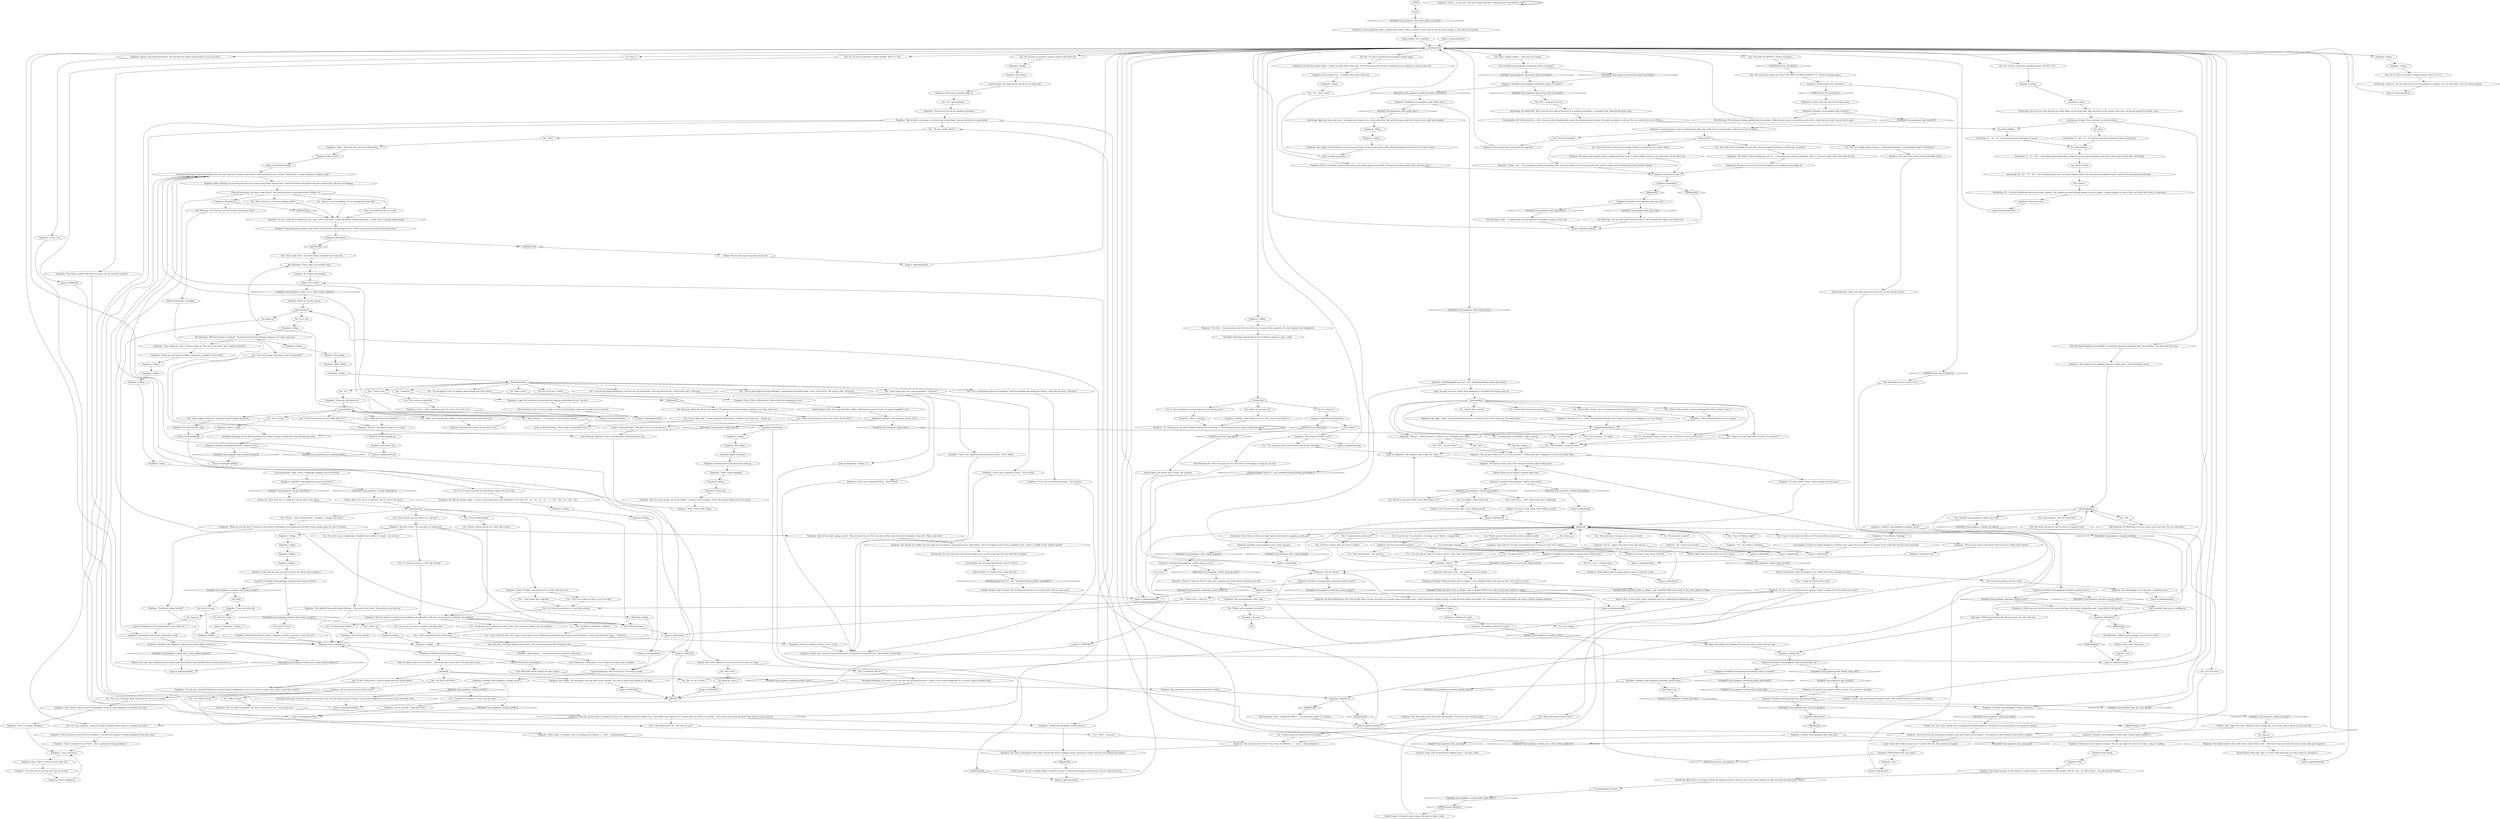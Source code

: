 # BOARDWALK / PAYPHONE
# Payphone, for calling folk. Call everyone.
# ==================================================
digraph G {
	  0 [label="START"];
	  1 [label="input"];
	  2 [label="You: \"Yes, it's me -- Pierre.\""];
	  3 [label="You: \"Yes, Pierre is dead.\""];
	  4 [label="Payphone: \"But who are you then? A salesman of some sort? Modern goods are rubbish. And I can't afford them anyhow. It's a shame what you did to our country...\" The woman moans and the phone lines howl in unison with her."];
	  5 [label="Payphone: Her voice is drowned in white noise. Sounds like waves washing a beach, growing in volume until the call suddenly disconnects."];
	  6 [label="Jump to: [phonemainhub]"];
	  7 [label="You: Keep dialling..."];
	  8 [label="Payphone: \"You shouldn't mess with people like this...\" His voice is very calm. \"You go have a nice day now.\""];
	  9 [label="You: \"Guillaume. Guillaume le Million.\""];
	  10 [label="Payphone: \"Harry, please...\" A sad voice answers, dressed in distortion."];
	  11 [label="Jump to: [phonemainhub]"];
	  12 [label="Kim Kitsuragi: \"You were making *prank calls*.\" Not a muscle moves in the lieutenant's face."];
	  13 [label="Payphone: \"My *debt?* I don't fucking owe you, it's...\" The young man realises something. \"Who is... ah never mind, I don't have time for this...\""];
	  14 [label="Inland Empire: Life is garbage."];
	  15 [label="You: \"Kim...\""];
	  16 [label="Empathy: He accepts your apology."];
	  17 [label="Empathy: The saddest sound in the world."];
	  18 [label="Payphone: Variable[\"coast.payphone_volition_red_stop\"]"];
	  19 [label="Variable[\"coast.payphone_volition_red_stop\"]", shape=diamond];
	  20 [label="!(Variable[\"coast.payphone_volition_red_stop\"])", shape=diamond];
	  21 [label="Payphone: Variable[\"coast.payphone_kim_said_stop\"]"];
	  22 [label="Variable[\"coast.payphone_kim_said_stop\"]", shape=diamond];
	  23 [label="!(Variable[\"coast.payphone_kim_said_stop\"])", shape=diamond];
	  24 [label="You: \"I'm not drunk.\""];
	  25 [label="You: \"I want to talk about me. Who am I? You sound like you know me.\""];
	  26 [label="Volition: Right now. I'm gonna give you *one* chance."];
	  27 [label="Payphone: Variable[\"TASK.ask_about_ruby_in_village\"]  and  Variable[\"TASK.locate_ruby_on_the_coast_done\"] == false"];
	  28 [label="Variable[\"TASK.ask_about_ruby_in_village\"]  and  Variable[\"TASK.locate_ruby_on_the_coast_done\"] == false", shape=diamond];
	  29 [label="!(Variable[\"TASK.ask_about_ruby_in_village\"]  and  Variable[\"TASK.locate_ruby_on_the_coast_done\"] == false)", shape=diamond];
	  30 [label="Payphone: Variable[\"coast.payphone_kim_one_time_grump\"]"];
	  31 [label="Variable[\"coast.payphone_kim_one_time_grump\"]", shape=diamond];
	  32 [label="!(Variable[\"coast.payphone_kim_one_time_grump\"])", shape=diamond];
	  33 [label="Perception (Hearing): In the distorted distance you hear someone turning next to her. Bedsprings rattle."];
	  34 [label="Payphone: \"So nice of you to find the time to call me! It gets so lonely. Even the animals have died.\""];
	  35 [label="Payphone: \"He's my sister's grandson. He used to visit me as a lad... Fine young man...\""];
	  36 [label="Payphone: \"This is because we are bred to be leaders. I can hear the common or mixed background from your voice.\""];
	  37 [label="Payphone: \"You're either a salesman or a statistician of some kind. I am not interested in cooperating.\""];
	  38 [label="Authority: Again? Seriously?"];
	  39 [label="You: \"I don't know why I said that.\""];
	  40 [label="Payphone: \"What are you, like five?\" A woman's voice shouts something in the background and when Girard speaks again his voice is hushed..."];
	  41 [label="You: Finish it."];
	  42 [label="Volition: Now walk away. Forget about this. Walk away and do police work. *BURY* this in yourself and move on."];
	  43 [label="Payphone: IsKimHere()"];
	  44 [label="IsKimHere()", shape=diamond];
	  45 [label="!(IsKimHere())", shape=diamond];
	  46 [label="Authority: Before it's too late, please."];
	  47 [label="Payphone: Variable[\"coast.payphone_white_failed_once\"]"];
	  48 [label="Variable[\"coast.payphone_white_failed_once\"]", shape=diamond];
	  49 [label="!(Variable[\"coast.payphone_white_failed_once\"])", shape=diamond];
	  50 [label="Jump to: [phonemainhub]"];
	  51 [label="Interfacing: What were you trying to achieve by closing your eyes? Did you want your muscle memory to take over and call somewhere? Where?"];
	  52 [label="Half Light: Pitiful and terrifying. You feel your pulse rise with each ring..."];
	  53 [label="Payphone: Calling..."];
	  54 [label="Interfacing: You dialled 001. This is not the area code of Revachol. It is another destination -- on another isola. Some far-off nation state."];
	  55 [label="Pain Threshold: Fuck it, it doesn't hurt."];
	  56 [label="Payphone: IsKimHere()"];
	  57 [label="IsKimHere()", shape=diamond];
	  58 [label="!(IsKimHere())", shape=diamond];
	  59 [label="Payphone: A metal payphone under a yellow plastic dome. There's a bitter, caustic taste on the tip of your tongue as you look at the handset."];
	  60 [label="Jump to: [THEEND]"];
	  61 [label="Drama: What *you* are is a *surprise*, get his wife on the phone..."];
	  62 [label="Payphone: \"Writing. I hate writing so much... But I have to get back to it.\""];
	  63 [label="Payphone: \"Is that you?\""];
	  64 [label="Payphone: \"Yes, I'm in Mirova. Sleeping.\""];
	  65 [label="You: \"My heart hurts. I'm gonna have a heart attack.\""];
	  66 [label="Jump to: [secondcallhub]"];
	  67 [label="You: Pick up the handset."];
	  68 [label="Payphone: You hear the tone -- the machine is operable."];
	  69 [label="Payphone: Calling..."];
	  70 [label="Payphone: \"You ruined it and you sold it to foreigners. You don't own anything if everything is for sale.\""];
	  71 [label="Payphone: Variable[\"coast.payphone_punchtwo_painth_resist\"]"];
	  72 [label="Variable[\"coast.payphone_punchtwo_painth_resist\"]", shape=diamond];
	  73 [label="!(Variable[\"coast.payphone_punchtwo_painth_resist\"])", shape=diamond];
	  74 [label="You: \"Get away from her, I'm a cop!\""];
	  75 [label="Payphone: You can't make out a single word, just vague voices. One more, a child, has joined. Something breaks -- or falls over? Footsteps approaching!"];
	  76 [label="Kim Kitsuragi: \"What the hell are you doing?\" The lieutenant has been keeping a distance, but steps closer now."];
	  77 [label="You: \"You seem to be in some sort of trouble. Maybe I can help you, I'm a police officer.\""];
	  78 [label="somesmallhub"];
	  79 [label="Pain Threshold: You just do. And you know it is going to hurt."];
	  80 [label="Horrific Necktie: Yeah, *bratan*. We've had all the fun there was to have here. And it wasn't much."];
	  81 [label="Payphone: It didn't give you *any* fun for that money."];
	  82 [label="Volition: You can't. Some strange force is keeping the headset glued to your hand, your ear listening to the ring in the speaker..."];
	  83 [label="Payphone: \"You're not an amnesiac, Harry... You're drunk.\""];
	  84 [label="You: \"I'm not drunk -- I'm *high*.\""];
	  85 [label="Payphone: \"I don't understand what you're saying.\""];
	  86 [label="Encyclopedia: Twenty-two million people live in Mirova, the capital city of Graad. It is the capital of the world after Revachol was destroyed."];
	  87 [label="Payphone: End of tone. Someone picks up."];
	  88 [label="You: Put 10 cents in and dial a random number: 005-24-03-155."];
	  89 [label="You: \"You're naked, aren't you?\" (Beat the handset against the phone.)"];
	  90 [label="Payphone: \"Wh-who is this?\" The man does not understand."];
	  91 [label="Payphone: More shouting. You're pretty sure you hear a man saying *fuck* several times. Then the crackle in the phone line gets violently loud, like the surf breaking."];
	  92 [label="You: Keep dialling..."];
	  93 [label="Jump to: [phonemainhub]"];
	  94 [label="Jump to: [Kim Kitsuragi: \"\"Big deal?!\" Not a muscle moves in...\"]"];
	  95 [label="Jump to: [afinalehub]"];
	  96 [label="Jump to: [afinalehub]"];
	  97 [label="You: (Hang up.)"];
	  98 [label="Payphone: She does not answer anymore."];
	  99 [label="You: \"It gets lonely even when you're with people.\""];
	  100 [label="Payphone: You dial the number again -- as you've done many times. You remember it well now: 001 -- 41 -- 44 -- 47 -- 11 -- 17 -- 361 -- 451 -- 67 -- 451 -- 451."];
	  101 [label="Payphone: \"Are you sure you're Pierre? Your voice, it's different... I... there... chrysanthemum...\""];
	  102 [label="Jump to: [theimportanthub]"];
	  103 [label="You: Hang up. [Leave.]"];
	  104 [label="Empathy: It looks like she does not want to pick it up, Harry. Stop scaring her."];
	  105 [label="You: \"I am the last faithful kingsman. I will free the city of Revachol. I will turn back the sea. I will reverse time.\" (Proceed.)"];
	  106 [label="Payphone: In the middle of it -- a familiar ring. Small. Distorted."];
	  107 [label="Payphone: And calling -- for two minutes now. You're out of luck. No one's home there either. But the payphone still has your ten cents in there..."];
	  108 [label="Payphone: You pick up the handset. There's a tone -- the machine is operable."];
	  109 [label="Payphone: Then the ocean breaks. Out of the depths, a woman's voice emerges. Small. The dearest thing you've ever heard."];
	  110 [label="Jump to: [THEEND]"];
	  111 [label="You: \"I'm not drunk or high, I'm just... hurt... why does it hurt to talk to you?\""];
	  112 [label="Jump to: [phonemainhub]"];
	  113 [label="simpleholdupspaghetti"];
	  114 [label="Payphone: Static sings inside the phone glued to your ear. Ancient, sticky..."];
	  115 [label="Payphone: She does not answer. All you hear is hiss."];
	  116 [label="Inland Empire: Dora. The name feels like a *gift*. A gift that was meant for you -- to make it possible to live."];
	  117 [label="Payphone: Variable[\"coast.payphone_perc_someone_there\"]"];
	  118 [label="Variable[\"coast.payphone_perc_someone_there\"]", shape=diamond];
	  119 [label="!(Variable[\"coast.payphone_perc_someone_there\"])", shape=diamond];
	  120 [label="You: \"No, I'm a police officer.\""];
	  121 [label="You: \"Good bye.\""];
	  122 [label="Jump to: [Payphone: \"The headset lands in the cradle wit...\"]"];
	  123 [label="You: Just let it ring."];
	  124 [label="Payphone: Calling..."];
	  125 [label="Kim Kitsuragi: \"You're right, you shouldn't have.\""];
	  126 [label="You: \"We could all be a bit kinder to each other, don't you think? Consider your debt paid, my friend.\""];
	  127 [label="Payphone: The phone gets hanged up fast as lightning, all you hear is a little shuffle of nylon as the hand moves on the other end."];
	  128 [label="Endurance: The handset starts slipping from your sweaty palm... your breathing is heavy."];
	  129 [label="Payphone: Variable[\"coast.payphone_endurance_passive_heart\"]"];
	  130 [label="Variable[\"coast.payphone_endurance_passive_heart\"]", shape=diamond];
	  131 [label="!(Variable[\"coast.payphone_endurance_passive_heart\"])", shape=diamond];
	  132 [label="You: Stop!"];
	  133 [label="Jump to: [THEEND]"];
	  134 [label="You: \"You want my MONEY?!\" (Punch the phone.)"];
	  135 [label="Kim Kitsuragi: The lieutenant is too far away to hear your yelp. The sea wind blows..."];
	  136 [label="Untitled hub"];
	  137 [label="You: Let it call more."];
	  138 [label="Payphone: Variable[\"coast.payphone_inland_dora\"]"];
	  139 [label="Variable[\"coast.payphone_inland_dora\"]", shape=diamond];
	  140 [label="!(Variable[\"coast.payphone_inland_dora\"])", shape=diamond];
	  141 [label="You: \"Okay I'm drunk, what does it matter? I'm still *me*!\""];
	  142 [label="Volition: You need to stop, Harry. You'll die."];
	  143 [label="You: \"I'm gonna solve it.\""];
	  144 [label="Jump to: [phonemainhub]"];
	  145 [label="Payphone: \"You're not a revolutionary, Harry... You're drunk.\""];
	  146 [label="Payphone: \"What a pity... I'm afraid I won't be coming to the funeral. I.... there... chrysanthemum...\""];
	  147 [label="You: \"A creature is a creature. I wish I was the wind.\""];
	  148 [label="You: \"Your voice makes me want to turn into dust.\""];
	  149 [label="You: \"I am an ultra-high-net-worth individual. I understand how reality works. I have *seen* into it. My mind is clear.\" (Proceed.)"];
	  150 [label="Payphone: Calling..."];
	  151 [label="Payphone: The headset lands in the cradle with a clank."];
	  152 [label="You: Hang up."];
	  153 [label="You: \"Who is this?\""];
	  154 [label="Payphone: Calling..."];
	  155 [label="Payphone: \"You're not a kingsman, Harry... You're drunk.\""];
	  156 [label="Payphone: \"You're not ominous, Harry... You're drunk.\""];
	  157 [label="Interfacing: 41 -- 44 -- 47 -- the rotary dial feels cold from the sea air."];
	  158 [label="You: Long windows... how do I know that?"];
	  159 [label="Payphone: Variable[\"coast.payphone_kim_said_stop\"]"];
	  160 [label="Variable[\"coast.payphone_kim_said_stop\"]", shape=diamond];
	  161 [label="!(Variable[\"coast.payphone_kim_said_stop\"])", shape=diamond];
	  162 [label="Inland Empire: Who cares. Run. Go. Don't think about this. Do police work, it's all there is."];
	  163 [label="Kim Kitsuragi: \"Khm...\" A single *khm* lets you know the lieutenant is ready to move now."];
	  164 [label="Payphone: IsKimHere()"];
	  165 [label="IsKimHere()", shape=diamond];
	  166 [label="!(IsKimHere())", shape=diamond];
	  167 [label="Payphone: Variable[\"coast.payphone_concept_electricity\"]"];
	  168 [label="Variable[\"coast.payphone_concept_electricity\"]", shape=diamond];
	  169 [label="!(Variable[\"coast.payphone_concept_electricity\"])", shape=diamond];
	  170 [label="Payphone: \"I'm tired...\" A man answers, fast this time. His voice is hoarse from cigarettes. You hear typing in the background."];
	  171 [label="You: \"I'm tired too.\""];
	  172 [label="callingcallinghub"];
	  173 [label="Inland Empire: He doesn't have a home. His home is under a boat."];
	  174 [label="Payphone: \"The Academy. Where I work.\""];
	  175 [label="You: I'm making a funny prank call."];
	  176 [label="Physical Instrument: Push the headset in the cradle with all the strength you have!"];
	  177 [label="You: \"None of it matters -- not anymore.\""];
	  178 [label="Payphone: Variable[\"coast.payphone_volition_put_it_down_before_badness\"]"];
	  179 [label="Variable[\"coast.payphone_volition_put_it_down_before_badness\"]", shape=diamond];
	  180 [label="!(Variable[\"coast.payphone_volition_put_it_down_before_badness\"])", shape=diamond];
	  181 [label="Jump to: [phonemainhub]"];
	  182 [label="Payphone: The cord dangles in the wind like a sickening worm."];
	  183 [label="You: \"I'm not a salesman, I was just calling a random number and you somehow ran with it.\""];
	  184 [label="Payphone: Calling..."];
	  185 [label="Volition: Don't react. Whatever you do, don't react to that last thing."];
	  186 [label="Inland Empire: You get a sinking feeling. It makes you look if Lieutenant Kitsuragi overheard you. To your relief, he did not."];
	  187 [label="You: \"You're warm.\""];
	  188 [label="Payphone: \"Hello, Girard speaking!\""];
	  189 [label="Payphone: \"Thanks for calling, asshole!\""];
	  190 [label="Payphone: \"Mhm,\" she hums, her voice warm from sleep."];
	  191 [label="You: \"You're right, Kim -- it went wrong. Horribly wrong. I shouldn't have done this...\" (Hang up.)"];
	  192 [label="Interfacing: Strange. This is not how you started before."];
	  193 [label="Jump to: [Payphone: \"Calling...\"]"];
	  194 [label="Volition: What in the name of god did you just do?"];
	  195 [label="Interfacing: 451 -- you have dialled god knows how many numbers. The headset has been waiting silently to relay a signal -- surely nothing can come of this, you think. But it does. A connection."];
	  196 [label="Jump to: [theimportanthub]"];
	  197 [label="Payphone: Calling..."];
	  198 [label="Payphone: There's a moment of silence before the voice speaks again, more calmly: \"You got the wrong number, don't call here again.\""];
	  199 [label="Payphone: Time keeps passing. In the distance, seagulls squawk -- no one is home at this number. But the coin... it's still in there... you find yourself thinking:"];
	  200 [label="Interfacing: Again you close your eyes -- and again your fingers move on the rotary dial. Ten metallic rings as the dial returns to zero after each number."];
	  201 [label="THEEND"];
	  202 [label="Drama: No, what *you* are is a *surprise*, get his wife on the phone..."];
	  203 [label="You: \"I don't know who I am. I am an amnesiac.\" (Proceed.)"];
	  204 [label="Payphone: Still..."];
	  205 [label="pierrehub"];
	  206 [label="You: \"Harry? How do you know my name?\""];
	  207 [label="Payphone: Variable[\"coast.payphone_volition_stop_doing\"]"];
	  208 [label="Variable[\"coast.payphone_volition_stop_doing\"]", shape=diamond];
	  209 [label="!(Variable[\"coast.payphone_volition_stop_doing\"])", shape=diamond];
	  210 [label="Payphone: \"Oh no... please stop. Please let's just hang up...\""];
	  211 [label="Jump to: [afinalehub]"];
	  212 [label="Payphone: She sighs. \"Look, I don't understand what you're saying, or why you're calling me. You seem drunk.\""];
	  213 [label="You: [Leave.]"];
	  214 [label="Payphone: \"Do you have any news about Pierre?\""];
	  215 [label="Payphone: You can't hear her reply."];
	  216 [label="Interfacing: Yes. 451 -- 67 -- 451 -- you are going deeper now, into some unknown place. Far away from this island of matter and its telecommunication networks...."];
	  217 [label="Perception (Hearing): No answer. You're not sure but you think you hear a *man's* voice in the background. It's covered in pain and white noise..."];
	  218 [label="Payphone: Phone hanging up."];
	  219 [label="You: Put 10 cents in and dial a random number: 005-99-77-313."];
	  220 [label="You: \"Hey, Girard, get your wife for me, will you?\""];
	  221 [label="You: \"Girard... what a douche name... Change it -- change your name!\""];
	  222 [label="Payphone: Calling..."];
	  223 [label="Jump to: [theimportanthub]"];
	  224 [label="Payphone: The sounds are muffled. You can make out two people: a man and a woman called *Bian*. They are talking to each other in agitated voices. There's a shuffle of feet, children maybe?"];
	  225 [label="Payphone: Something hits the phone with a loud crack of plastic and microphone hiss -- after that you are left with the disconnect tone."];
	  226 [label="Payphone: Calling..."];
	  227 [label="Conceptualization: Home?"];
	  228 [label="Jump to: [phonemainhub]"];
	  229 [label="You: Put 10 cents in and dial the long phone number again."];
	  230 [label="Volition: That's right. You *can*. Whatever you're doing here, you can just stop it and go on with your life."];
	  231 [label="Jump to: [Payphone: \"No response, only a sigh. The conne...\"]"];
	  232 [label="Payphone: \"To work.\""];
	  233 [label="You: \"I am the law. I'm a detective. I'm doing a case. There's a hanged man.\""];
	  234 [label="Payphone: Calling..."];
	  235 [label="Payphone: \"Give it a thought. Goodbye.\""];
	  236 [label="Jump to: [theimportanthub]"];
	  237 [label="You: \"I need answers to my *mystery*.\""];
	  238 [label="Jump to: [Payphone: \"Calling...\"]"];
	  239 [label="2nd prank hub"];
	  240 [label="You: \"I'm sorry it was a stupid joke, I shouldn't have called, it's stupid -- I'm so sorry.\""];
	  241 [label="You: \"Pick it up!\""];
	  242 [label="Empathy: C'mon, you know why."];
	  243 [label="You: \"I'm the guy who's fucking your wife, Girard. Now put her on before I lose my patience.\""];
	  244 [label="You: \"I'm Mazov. Kraz Mazov.\""];
	  245 [label="Payphone: Calling..."];
	  246 [label="Payphone: \"Who is this?\""];
	  247 [label="You: Let it call!"];
	  248 [label="Payphone: *Still* calling..."];
	  249 [label="Payphone: \"Hello.\" She sounds sleepy."];
	  250 [label="Payphone: Calling..."];
	  251 [label="Payphone: There's still some unused change in there -- the machine waits for a number to be dialled."];
	  252 [label="Jump to: [phonemainhub]"];
	  253 [label="Pain Threshold: Punch it again, the pain is good."];
	  254 [label="Payphone: Calling in the night...."];
	  255 [label="Payphone: \"I'll get you your money, alright? I just need 'til tonight. Let me work.\""];
	  256 [label="Payphone: Disconnect tone."];
	  257 [label="You: \"Harry? Who's Harry -- are you sleeping with him? I'm also Harry!\""];
	  258 [label="Payphone: \"Do you know what time it is? It's so late here...\" Sounds like she's looking for a clock on the night stand."];
	  259 [label="You: \"Ooo... are you there?\""];
	  260 [label="afinalehub"];
	  261 [label="You: \"Where are you? You sound like you're in another world.\""];
	  262 [label="Volition: You need to stop. Harry. You're killing yourself."];
	  263 [label="Payphone: Variable[\"coast.payphone_endu_cramp_damage\"]"];
	  264 [label="Variable[\"coast.payphone_endu_cramp_damage\"]", shape=diamond];
	  265 [label="!(Variable[\"coast.payphone_endu_cramp_damage\"])", shape=diamond];
	  266 [label="Jump to: [afinalehub]"];
	  267 [label="You: \"Is someone there with you?\""];
	  268 [label="Logic: It's over."];
	  269 [label="Payphone: It didn't give you *any* fun for that money. Nothing. Your hand is turning blue now... blood drips to the ground."];
	  270 [label="Electrochemistry: Underneath it she is naked and warm under a blanket."];
	  271 [label="You: \"I'm no one, I'm sorry, I shouldn't have done this...\""];
	  272 [label="Pain Threshold: That's it. You're caught in a trap. It'll take quite a while for the shit-circus to end now."];
	  273 [label="You: \"I was just having a bit of fun, what's the big deal?\""];
	  274 [label="Payphone: \"You're not a high-net-worth individual, Harry... You're drunk.\""];
	  275 [label="Kim Kitsuragi: \"Are we about *done* with this now?\" The lieutenant has taken a few steps back."];
	  276 [label="Jump to: [theimportanthub]"];
	  277 [label="Payphone: Calling still..."];
	  278 [label="Payphone: \"There is nothing.\""];
	  279 [label="You: \"The Academy? That sounds better than my job. I'm happy.\""];
	  280 [label="You: I don't know... I don't understand what's happening."];
	  281 [label="Payphone: No response, only a sigh. The connection crackles, like burning paper."];
	  282 [label="Jump to: [afinalehub]"];
	  283 [label="Payphone: \"I just so wanted it to be Pierre... Have a pleasant evening, prankster.\""];
	  284 [label="Payphone: Pause. There is silence on the other end."];
	  285 [label="Payphone: \"You won't get me and you won't get my money!\""];
	  286 [label="Payphone: There's a sigh."];
	  287 [label="Jump to: [phonemainhub]"];
	  288 [label="phonemainhub"];
	  289 [label="You: Still, let it ring."];
	  290 [label="Payphone: \"No, but I got a feeling Al Kickurass is gonna make an appearance if you ever call this number again. Have a good one, asshole!\""];
	  291 [label="Kim Kitsuragi: \"Big deal?!\" Not a muscle moves in the lieutenant's face."];
	  292 [label="Payphone: IsKimHere()"];
	  293 [label="IsKimHere()", shape=diamond];
	  294 [label="!(IsKimHere())", shape=diamond];
	  295 [label="Payphone: The headset lands in the cradle with a clank. There it sits -- still warm from your hand. You have no idea what just happened."];
	  296 [label="Payphone: Phone hanging up."];
	  297 [label="You: \"Is there anything I can do to help you? I'm with the police.\""];
	  298 [label="Jump to: [phonemainhub]"];
	  299 [label="You: \"You're in Mirova, right?\""];
	  300 [label="You: Say nothing."];
	  301 [label="Shivers: Run. To the church. Home. Anywhere but here. Anything but calling her again."];
	  302 [label="You: There's more?"];
	  303 [label="Payphone: \"Sure you do. No one has anything nowadays.\""];
	  304 [label="You: Dial a random number -- with your eyes closed."];
	  305 [label="You: Variable[\"coast.payphone_interfacing_white_succeeded\"]"];
	  306 [label="Variable[\"coast.payphone_interfacing_white_succeeded\"]", shape=diamond];
	  307 [label="!(Variable[\"coast.payphone_interfacing_white_succeeded\"])", shape=diamond];
	  308 [label="Payphone: Variable[\"coast.payphone_concept_recede\"]"];
	  309 [label="Variable[\"coast.payphone_concept_recede\"]", shape=diamond];
	  310 [label="!(Variable[\"coast.payphone_concept_recede\"])", shape=diamond];
	  311 [label="Payphone: A metal payphone under a yellow plastic dome. You could use it to call someone, unless you're out of change..."];
	  312 [label="Payphone: Phone hanging up."];
	  313 [label="You: \"'Harry please?!' -- I am going to *end* this call, dammit.\""];
	  314 [label="You: Put 10 cents in and dial a random number: 005-51-17-912."];
	  315 [label="Payphone: Someone with a masculine voice picks up:"];
	  316 [label="Payphone: Still calling..."];
	  317 [label="You: \"Sorry, wrong number.\""];
	  318 [label="Payphone: \"Oh no, not this... what time is it?\""];
	  319 [label="Payphone: Calling..."];
	  320 [label="Payphone: Calling..."];
	  321 [label="You: \"Wait Girard! Let's just keep talking, buddy!\""];
	  322 [label="optionsarehere"];
	  323 [label="Jump to: [Kim Kitsuragi: \"\"You're right, you shouldn't have.\"\"]"];
	  324 [label="Payphone: Still calling..."];
	  325 [label="Jump to: [phonemainhub]"];
	  326 [label="Jump to: [phonemainhub]"];
	  327 [label="Encyclopedia: The area code for Revachol Zone of Control."];
	  328 [label="Perception (Hearing): Sounds like he hasn't talked to anyone in quite a while."];
	  329 [label="You: \"What are you tired of?\""];
	  330 [label="Payphone: IsKimHere()"];
	  331 [label="IsKimHere()", shape=diamond];
	  332 [label="!(IsKimHere())", shape=diamond];
	  333 [label="Half Light: Both pitiful and terrifying. You feel your pulse rising with each ring..."];
	  334 [label="You: \"Harry? Who's Harry?\""];
	  335 [label="Payphone: \"It's four o'clock, Harry! I need to wake up in two hours.\""];
	  336 [label="Payphone: \"No, I want to go to sleep...\""];
	  337 [label="Jump to: [afinalehub]"];
	  338 [label="Volition: What are you doing to yourself right now?"];
	  339 [label="Volition: Fun? You need to stop. Harry. You're killing yourself."];
	  340 [label="Payphone: \"Harry...\""];
	  341 [label="You: \"Who is Pierre?\""];
	  342 [label="You: \"I don't know who I am... But who are you?\""];
	  343 [label="You: \"What kind of pets did you have?\""];
	  344 [label="Inland Empire: This feels wrong. Should you be doing this?"];
	  345 [label="Interfacing: 11 -- 17 -- 361 -- your fingers keep moving like a spider, every time the ring rotates back with a little ring of metal, like a bell tolling."];
	  346 [label="Payphone: Calling..."];
	  347 [label="You: \"It's Harry, put her on, I don't like waiting.\""];
	  348 [label="You: Why?"];
	  349 [label="Payphone: \"Very funny, asshole.\""];
	  350 [label="Physical Instrument: You hear a faint *thuck*. You could swear you're hearing furniture falling over."];
	  351 [label="You: \"What? I'm just having a bit of fun, what's the big deal?\""];
	  352 [label="Payphone: Variable[\"coast.payphone_interfacing_white_succeeded\"]"];
	  353 [label="Variable[\"coast.payphone_interfacing_white_succeeded\"]", shape=diamond];
	  354 [label="!(Variable[\"coast.payphone_interfacing_white_succeeded\"])", shape=diamond];
	  355 [label="Payphone: Still calling..."];
	  356 [label="Encyclopedia: 005 is Revachol ZoC -- 001 is Graad, on the Graadian isola, where the telephone was invented. The next two digits you dial are the area code for the city of Mirova..."];
	  357 [label="Kim Kitsuragi: \"Officer -- that's enough. Let's return to work...\""];
	  358 [label="Payphone: The cold metal is hard and hurts your knuckles. You look at them turning purple."];
	  359 [label="Suggestion: He does not seem to be overly thankful of your kindness as he hangs up."];
	  360 [label="Payphone: \"Because it's me... Look, I don't understand what you're saying or why you're calling me. You seem drunk.\""];
	  361 [label="You: \"Hey.\""];
	  362 [label="You: Say nothing."];
	  363 [label="Payphone: \"What do you want to talk about? That we haven't talked about already...\""];
	  364 [label="Jump to: [afinalehub]"];
	  365 [label="Payphone: Disconnect tone -- the machine ran out of money."];
	  366 [label="You: \"Can you help me solve it? I need to solve it. They won't take me back if I don't.\""];
	  367 [label="You: \"No, this is not Pierre.\""];
	  368 [label="You: \"Is someone *there*?\""];
	  369 [label="Payphone: Calling..."];
	  370 [label="Jump to: [theimportanthub]"];
	  371 [label="You: \"Stop it! I was just kidding, I'm not sleeping with your wife!\""];
	  372 [label="Payphone: A sigh. She heard you, but she does not hang up. And neither do you. You can't."];
	  373 [label="Jump to: [phonemainhub]"];
	  374 [label="Interfacing: 41 -- 44 -- 47 --  it's too late now, the movement is almost mechanical."];
	  375 [label="Endurance: His own *heart*."];
	  376 [label="Payphone: IsTHCPresent(\"the_destroyer\")"];
	  377 [label="IsTHCPresent(\"the_destroyer\")", shape=diamond];
	  378 [label="!(IsTHCPresent(\"the_destroyer\"))", shape=diamond];
	  379 [label="You: Hang up."];
	  380 [label="Jump to: [phonemainhub]"];
	  381 [label="Electrochemistry: Takes your mind away from that voice, for one second at least..."];
	  382 [label="Jump to: [phonemainhub]"];
	  383 [label="Payphone: Calling still..."];
	  384 [label="Logic: Seems like it did not have time to swallow the coin. This sometimes happens."];
	  385 [label="Inland Empire: He doesn't have a home. Not anymore."];
	  386 [label="You: \"Harry? Who's Harry -- are you sleeping with him? Is *Harry* there?!\""];
	  387 [label="You: \"Do you want to party?\""];
	  388 [label="Payphone: Your hand isn't moving. The headset hisses in your ear with *evil* sadness."];
	  389 [label="Volition: That's right. Walk away."];
	  390 [label="You: Smash the headset into the cradle."];
	  391 [label="Jump to: [afinalehub]"];
	  392 [label="You: \"There was someone there before. I heard someone. Who's there with you?\""];
	  393 [label="Payphone: \"Dora.\" She's still confused. \"Who is this? The connection is bad...\""];
	  394 [label="You: Don't react."];
	  395 [label="Payphone: Still calling..."];
	  396 [label="Payphone: Disconnect tone."];
	  397 [label="You: \"I need to know who you are. WHO ARE YOU?!\""];
	  398 [label="Payphone: \"Please. I am going to hang up now, okay?\""];
	  399 [label="You: Hang up."];
	  400 [label="Payphone: \"Who the fuck do you think you are talking to me like that?\" The voice on the phone is suddenly very agitated."];
	  401 [label="You: Just let it ring."];
	  402 [label="Payphone: Variable[\"coast.payphone_empathy_stop_being_an_idiot\"]"];
	  403 [label="Variable[\"coast.payphone_empathy_stop_being_an_idiot\"]", shape=diamond];
	  404 [label="!(Variable[\"coast.payphone_empathy_stop_being_an_idiot\"])", shape=diamond];
	  405 [label="You: \"I'm a revolutionary servant of humanity. I will free mankind and abolish the classes. I will raise the dead.\" (Proceed.)"];
	  406 [label="Payphone: Calling..."];
	  407 [label="You: \"I want to die.\""];
	  408 [label="Payphone: You dial the number again -- twenty six pulls of the rotary dial. The machine eats the coin and a terrifying ocean of distance rustles in your ear..."];
	  409 [label="You: \"Yes, but a slight change of plans -- I want this delivered to the Whirling-in-Rags in Martinaise.\""];
	  410 [label="Kim Kitsuragi: \"That's enough now, officer...\" The lieutenant stands at a distance."];
	  411 [label="Payphone: \"No-no...\" She's waking up now. \"It's *you*, isn't it? It's you...\""];
	  412 [label="Payphone: The cold metal is hard and your knuckles bleed a little..."];
	  413 [label="Conceptualization: Hello, Girard. Technically speaking, you're electricity."];
	  414 [label="Payphone: Calling..."];
	  415 [label="Payphone: Calling..."];
	  416 [label="Payphone: You do not hear the customary disconnect tone, just silence in the handset -- the machine is still waiting for you to dial a number."];
	  417 [label="You: \"Where are you going in two hours?\""];
	  418 [label="Endurance: This is bad, you feel your right hand on the handset cramping up with pain..."];
	  419 [label="Payphone: Disconnect tone."];
	  420 [label="Payphone: \"I was a baroness.\""];
	  421 [label="You: \"That's... not good.\""];
	  422 [label="You: \"I want to live -- with you...\""];
	  423 [label="Payphone: Calling..."];
	  424 [label="Payphone: \"Don't worry about it, buddy -- happens to all of us. You have a nice day now!\""];
	  425 [label="You: \"Doesn't matter, put her on, I don't like waiting.\""];
	  426 [label="Payphone: Calling..."];
	  427 [label="Kim Kitsuragi: \"What the hell are you doing?\" The lieutenant has been keeping a distance, but steps closer now."];
	  428 [label="You: \"You're right, Kim -- this went wrong, I shouldn't have done this...\""];
	  429 [label="Payphone: Calling..."];
	  430 [label="Interfacing: You close your eyes and put your index finger on the rotary dial, then pull down on the number, then move one up and repeat the motion, twice..."];
	  431 [label="You: Wait -- what did I just do?"];
	  432 [label="Pain Threshold: Ringing by the bedside of a dark but capacious apartment with long windows... you know this to be true."];
	  433 [label="Payphone: Variable[\"coast.payphone_made_fourth_prank_call\"]"];
	  434 [label="Variable[\"coast.payphone_made_fourth_prank_call\"]", shape=diamond];
	  435 [label="!(Variable[\"coast.payphone_made_fourth_prank_call\"])", shape=diamond];
	  436 [label="Payphone: Variable[\"coast.payphone_interfacing_white_succeeded\"]"];
	  437 [label="Variable[\"coast.payphone_interfacing_white_succeeded\"]", shape=diamond];
	  438 [label="!(Variable[\"coast.payphone_interfacing_white_succeeded\"])", shape=diamond];
	  439 [label="Payphone: Variable[\"coast.payphone_punchone_painth_resist\"]"];
	  440 [label="Variable[\"coast.payphone_punchone_painth_resist\"]", shape=diamond];
	  441 [label="!(Variable[\"coast.payphone_punchone_painth_resist\"])", shape=diamond];
	  442 [label="You: Hang it up."];
	  443 [label="You: Variable[\"coast.payphone_volition_red_stop\"]"];
	  444 [label="Variable[\"coast.payphone_volition_red_stop\"]", shape=diamond];
	  445 [label="!(Variable[\"coast.payphone_volition_red_stop\"])", shape=diamond];
	  446 [label="Payphone: Variable[\"coast.payphone_empathy_sound\"]"];
	  447 [label="Variable[\"coast.payphone_empathy_sound\"]", shape=diamond];
	  448 [label="!(Variable[\"coast.payphone_empathy_sound\"])", shape=diamond];
	  449 [label="Payphone: \"I'm in Mirova. Sleeping.\""];
	  450 [label="You: Catastrophic damage."];
	  451 [label="You: \"My job is sad and terrible. It has dead bodies in it.\""];
	  452 [label="Jump to: [phonemainhub]"];
	  453 [label="Jump to: [THEEND]"];
	  454 [label="Jump to: [afinalehub]"];
	  455 [label="Payphone: \"Pierre? Is that you, Pierre?\" The voice is female and sounds about a hundred years old."];
	  456 [label="You: \"No, I have nothing.\""];
	  457 [label="You: \"Yes, I'm a salesman. What exactly did we do to your country?\""];
	  458 [label="Payphone: \"To hell with the police! To hell with you...\""];
	  459 [label="You: \"Hello.\""];
	  460 [label="You: \"No.\""];
	  461 [label="Perception (Hearing): It doesn't matter if you react or not. You still think you hear a *man's* voice in the background. It's covered in pain and white noise..."];
	  462 [label="You: Hang up. [Leave.]"];
	  463 [label="You: \"Is Alec Tricity there? I need to speak with Alec Tricity, please.\""];
	  464 [label="Payphone: \"What?\" It takes a second for her to realize what you said."];
	  465 [label="You: \"Your voice is so beautiful.\""];
	  466 [label="You: No. Let it call. I *must*."];
	  467 [label="Payphone: Variable[\"coast.payphone_volition_put_it_down_before_badness\"]"];
	  468 [label="Variable[\"coast.payphone_volition_put_it_down_before_badness\"]", shape=diamond];
	  469 [label="!(Variable[\"coast.payphone_volition_put_it_down_before_badness\"])", shape=diamond];
	  470 [label="Payphone: Followed by seven digits at random. The last one makes the silence turn into a ring. It's calling..."];
	  471 [label="Inland Empire: It's *really* time to stop this now."];
	  472 [label="Payphone: An ultra-long-distance call. Your ear fills with a crackle, the wash of a strange ocean full of white noise. A little bird starts ringing in there, not like the local calling tone before. No, a small ring in a cage of distortion, far away, a distant network of phones..."];
	  473 [label="Payphone: Disconnect tone."];
	  474 [label="Payphone: IsTHCPresent(\"the_destroyer\")"];
	  475 [label="IsTHCPresent(\"the_destroyer\")", shape=diamond];
	  476 [label="!(IsTHCPresent(\"the_destroyer\"))", shape=diamond];
	  477 [label="Reaction Speed: Say you're not Pierre... that seems like a better idea. (You don't know why.)"];
	  478 [label="Payphone: Calling..."];
	  479 [label="You: Put 10 cents in and dial a random number: 005-11-11-313."];
	  480 [label="Payphone: Calling..."];
	  481 [label="Interfacing: Lucky you. The call went too fast for the payphone to register. You can still make a new one without paying."];
	  482 [label="Payphone: IsTHCPresent(\"the_way_home\")"];
	  483 [label="IsTHCPresent(\"the_way_home\")", shape=diamond];
	  484 [label="!(IsTHCPresent(\"the_way_home\"))", shape=diamond];
	  485 [label="Payphone: \"Yes.\""];
	  486 [label="You: \"It doesn't matter. This case doesn't matter.\""];
	  487 [label="Payphone: Variable[\"coast.payphone_concept_home_home_home\"]"];
	  488 [label="Variable[\"coast.payphone_concept_home_home_home\"]", shape=diamond];
	  489 [label="!(Variable[\"coast.payphone_concept_home_home_home\"])", shape=diamond];
	  490 [label="You: No. I can't. I need the pain."];
	  491 [label="You: \"I might be? What's Pierre like?\""];
	  492 [label="Payphone: And calling -- for who knows how long. But no one answers. You need to insert more money to call again."];
	  493 [label="You: Put 10 cents in and dial the long phone number one more time."];
	  494 [label="Payphone: Silence. The connection falters. You hear her last words repeated back to you in an echo:"];
	  495 [label="Payphone: \"Please do. Just please do.\""];
	  496 [label="Payphone: IsKimHere()"];
	  497 [label="IsKimHere()", shape=diamond];
	  498 [label="!(IsKimHere())", shape=diamond];
	  499 [label="Payphone: Calling..."];
	  500 [label="Payphone: \"Very funny, asshole. Why don't you grow up! Oh, and disco is dead!\""];
	  501 [label="You: \"I can't *tell* you who I am. I have a secret plan to win mankind three thousand years of peace on this planet. I have to be ominously vague...\" (Proceed.)"];
	  502 [label="You: \"I'm not going to stop. I'm going to keep fucking your wife, Girard.\""];
	  503 [label="Payphone: IsKimHere()"];
	  504 [label="IsKimHere()", shape=diamond];
	  505 [label="!(IsKimHere())", shape=diamond];
	  506 [label="Kim Kitsuragi: \"Let's just go, I've had enough of this phone booth.\""];
	  507 [label="Volition: Put it down."];
	  508 [label="theimportanthub"];
	  509 [label="Perception (Hearing): Amid the howling in the wire you make out a woman's voice with a thick Samaran accent: \"Girard... Girard, this is a joke. Someone is making a joke...\""];
	  510 [label="Interfacing: You close your eyes and feel your finger move on the rotary dial. You start with 005, as before..."];
	  511 [label="Payphone: CheckEquipped(\"neck_tie\")  and  Variable[\"whirling.necktie_personified\"]"];
	  512 [label="CheckEquipped(\"neck_tie\")  and  Variable[\"whirling.necktie_personified\"]", shape=diamond];
	  513 [label="!(CheckEquipped(\"neck_tie\")  and  Variable[\"whirling.necktie_personified\"])", shape=diamond];
	  514 [label="Logic: You only have two, maybe three things left to say before the change runs out."];
	  515 [label="Payphone: It didn't give you *any* fun for that money. Your hand is turning blue now... blood drips to the ground."];
	  516 [label="Pain Threshold: Your hand is swelling up."];
	  517 [label="Payphone: Variable[\"coast.payphone_hub_reached\"]"];
	  518 [label="Variable[\"coast.payphone_hub_reached\"]", shape=diamond];
	  519 [label="!(Variable[\"coast.payphone_hub_reached\"])", shape=diamond];
	  520 [label="Kim Kitsuragi: The lieutenant shrugs apathetically, then walks a little distance away to concentrate on his notes. Looks like he'd rather not get into it again."];
	  521 [label="Esprit de Corps: This has lowered his opinion of you -- but only a little."];
	  522 [label="Jump to: [THEEND]"];
	  523 [label="Physical Instrument: And fight."];
	  524 [label="You: \"I'm gonna get even drunker.\" (Take a big sip.)"];
	  525 [label="Payphone: \"Oh god...\" There's silence, it's heavy as tin. The white noise howls."];
	  526 [label="You: \"Pfft, Academy... my job is *real*.\""];
	  527 [label="Pain Threshold: No. We're not gonna do this. Your hand is *not* going to cramp up, not now."];
	  528 [label="Payphone: Variable[\"coast.payphone_volition_hang_up_now\"]"];
	  529 [label="Variable[\"coast.payphone_volition_hang_up_now\"]", shape=diamond];
	  530 [label="!(Variable[\"coast.payphone_volition_hang_up_now\"])", shape=diamond];
	  531 [label="You: [Leave.]"];
	  532 [label="Plaseum HUB"];
	  533 [label="Payphone: Calling..."];
	  534 [label="Payphone: Calling..."];
	  535 [label="Payphone: Calling..."];
	  536 [label="Jump to: [secondcallhub]"];
	  537 [label="secondcallhub"];
	  538 [label="Conceptualization: This is too much... You need to recede..."];
	  539 [label="Payphone: \"Oh no... is that you?\" Her voice sounds like she's waking up now. Still plaintive, tired..."];
	  540 [label="You: \"It's Pierre, now put her on. I don't like waiting.\""];
	  541 [label="Payphone: \"Just tell me what's going on here!\" Now you hear fear too. The voice gets further away from the microphone, then yells: \"Bian, come here!\""];
	  542 [label="You: \"I don't understand what I did wrong.\""];
	  543 [label="Payphone: \"Stop calling me, man!\" Someone picks up. The voice on the other end is slightly hysterical."];
	  544 [label="Payphone: Calling..."];
	  545 [label="You: \"Uh... who is this?\""];
	  546 [label="Payphone: \"Tethys, I uh...\" The young man realises something. \"Hey, you're not Tethys! Screw you and don't ever call here again, you're fucking with some *serious* people!\""];
	  547 [label="Payphone: The cold metal is hard and your knuckles bleed."];
	  548 [label="You: \"You want more money now, huh?! YOU WANT FUCKING MONEY?!!!?\" (Punch the phone again.)"];
	  549 [label="Payphone: Calling..."];
	  550 [label="Payphone: The man disappears with a sigh."];
	  551 [label="Payphone: \"If I could go just one month without writing. No, two months... I could regenerate my brain. Fucking liberalism...\""];
	  552 [label="Payphone: IsTHCPresent(\"hobocop\")"];
	  553 [label="IsTHCPresent(\"hobocop\")", shape=diamond];
	  554 [label="!(IsTHCPresent(\"hobocop\"))", shape=diamond];
	  555 [label="You: \"Where?\""];
	  0 -> 1
	  1 -> 437
	  2 -> 34
	  3 -> 146
	  4 -> 120
	  4 -> 458
	  4 -> 342
	  4 -> 183
	  5 -> 497
	  6 -> 288
	  7 -> 345
	  8 -> 296
	  9 -> 501
	  10 -> 270
	  11 -> 288
	  12 -> 522
	  13 -> 359
	  14 -> 288
	  15 -> 135
	  16 -> 507
	  17 -> 447
	  18 -> 19
	  18 -> 20
	  19 -> 230
	  20 -> 82
	  21 -> 22
	  21 -> 23
	  22 -> 521
	  23 -> 288
	  24 -> 526
	  25 -> 363
	  26 -> 529
	  27 -> 28
	  27 -> 29
	  28 -> 301
	  29 -> 112
	  30 -> 32
	  30 -> 31
	  31 -> 288
	  32 -> 330
	  33 -> 117
	  34 -> 99
	  34 -> 422
	  34 -> 343
	  35 -> 4
	  36 -> 283
	  37 -> 120
	  37 -> 458
	  37 -> 342
	  37 -> 183
	  38 -> 315
	  39 -> 540
	  40 -> 189
	  41 -> 195
	  42 -> 11
	  43 -> 44
	  43 -> 45
	  44 -> 428
	  45 -> 194
	  46 -> 322
	  47 -> 48
	  47 -> 49
	  48 -> 200
	  49 -> 511
	  50 -> 288
	  51 -> 227
	  52 -> 383
	  53 -> 406
	  54 -> 356
	  55 -> 71
	  56 -> 57
	  56 -> 58
	  57 -> 410
	  58 -> 373
	  59 -> 14
	  60 -> 201
	  61 -> 239
	  62 -> 551
	  63 -> 236
	  64 -> 266
	  65 -> 210
	  66 -> 538
	  67 -> 68
	  68 -> 288
	  69 -> 395
	  70 -> 235
	  71 -> 72
	  71 -> 73
	  72 -> 269
	  73 -> 516
	  74 -> 75
	  75 -> 225
	  76 -> 191
	  76 -> 351
	  77 -> 127
	  78 -> 257
	  78 -> 386
	  78 -> 141
	  78 -> 334
	  78 -> 206
	  78 -> 525
	  78 -> 111
	  78 -> 84
	  78 -> 24
	  79 -> 172
	  80 -> 50
	  81 -> 517
	  82 -> 416
	  83 -> 515
	  84 -> 526
	  85 -> 113
	  86 -> 266
	  87 -> 456
	  88 -> 69
	  89 -> 215
	  90 -> 103
	  90 -> 426
	  90 -> 240
	  90 -> 347
	  90 -> 541
	  91 -> 350
	  92 -> 157
	  93 -> 288
	  94 -> 291
	  95 -> 260
	  96 -> 260
	  97 -> 388
	  98 -> 177
	  98 -> 487
	  98 -> 366
	  98 -> 143
	  99 -> 101
	  100 -> 535
	  101 -> 5
	  102 -> 509
	  103 -> 454
	  104 -> 402
	  105 -> 155
	  106 -> 226
	  107 -> 228
	  108 -> 30
	  109 -> 249
	  110 -> 201
	  111 -> 526
	  112 -> 288
	  113 -> 525
	  113 -> 141
	  113 -> 111
	  113 -> 84
	  113 -> 24
	  114 -> 391
	  115 -> 537
	  116 -> 138
	  117 -> 118
	  117 -> 119
	  118 -> 185
	  119 -> 223
	  120 -> 459
	  121 -> 372
	  122 -> 151
	  123 -> 424
	  124 -> 319
	  125 -> 16
	  126 -> 13
	  127 -> 256
	  128 -> 172
	  129 -> 130
	  129 -> 131
	  130 -> 472
	  131 -> 50
	  132 -> 374
	  133 -> 201
	  134 -> 475
	  135 -> 172
	  136 -> 329
	  136 -> 171
	  136 -> 297
	  137 -> 416
	  138 -> 139
	  138 -> 140
	  139 -> 524
	  140 -> 33
	  141 -> 526
	  142 -> 95
	  143 -> 340
	  144 -> 288
	  145 -> 515
	  146 -> 5
	  147 -> 318
	  148 -> 540
	  149 -> 274
	  150 -> 427
	  151 -> 178
	  152 -> 151
	  153 -> 393
	  154 -> 430
	  155 -> 515
	  156 -> 515
	  157 -> 7
	  158 -> 79
	  159 -> 160
	  159 -> 161
	  160 -> 275
	  161 -> 163
	  162 -> 325
	  163 -> 382
	  164 -> 165
	  164 -> 166
	  165 -> 159
	  166 -> 382
	  167 -> 168
	  167 -> 169
	  168 -> 202
	  169 -> 61
	  170 -> 328
	  171 -> 552
	  172 -> 137
	  172 -> 443
	  172 -> 158
	  172 -> 15
	  173 -> 375
	  174 -> 452
	  174 -> 527
	  174 -> 279
	  175 -> 339
	  176 -> 491
	  176 -> 390
	  177 -> 340
	  178 -> 179
	  178 -> 180
	  179 -> 42
	  180 -> 11
	  181 -> 288
	  182 -> 144
	  183 -> 36
	  184 -> 493
	  185 -> 368
	  185 -> 394
	  186 -> 380
	  187 -> 286
	  188 -> 414
	  189 -> 296
	  190 -> 246
	  191 -> 323
	  192 -> 432
	  192 -> 132
	  192 -> 92
	  193 -> 416
	  194 -> 326
	  195 -> 473
	  196 -> 509
	  197 -> 154
	  198 -> 256
	  199 -> 51
	  200 -> 53
	  202 -> 239
	  203 -> 83
	  204 -> 199
	  205 -> 2
	  205 -> 463
	  205 -> 492
	  205 -> 367
	  206 -> 360
	  207 -> 208
	  207 -> 209
	  208 -> 280
	  208 -> 451
	  208 -> 175
	  209 -> 337
	  210 -> 211
	  211 -> 260
	  212 -> 113
	  213 -> 110
	  214 -> 457
	  214 -> 3
	  214 -> 341
	  215 -> 66
	  216 -> 41
	  217 -> 102
	  218 -> 396
	  219 -> 197
	  220 -> 90
	  221 -> 40
	  222 -> 10
	  223 -> 509
	  224 -> 510
	  225 -> 43
	  226 -> 545
	  227 -> 488
	  228 -> 288
	  229 -> 408
	  230 -> 379
	  230 -> 467
	  231 -> 281
	  232 -> 556
	  232 -> 300
	  233 -> 98
	  234 -> 184
	  235 -> 420
	  236 -> 509
	  237 -> 398
	  238 -> 245
	  239 -> 103
	  239 -> 464
	  239 -> 221
	  239 -> 220
	  239 -> 317
	  240 -> 8
	  241 -> 346
	  242 -> 289
	  242 -> 399
	  243 -> 542
	  244 -> 349
	  245 -> 222
	  246 -> 370
	  247 -> 150
	  248 -> 544
	  249 -> 509
	  250 -> 254
	  251 -> 288
	  252 -> 288
	  253 -> 440
	  254 -> 17
	  255 -> 533
	  256 -> 164
	  257 -> 85
	  258 -> 335
	  259 -> 258
	  260 -> 65
	  260 -> 418
	  260 -> 387
	  260 -> 97
	  260 -> 261
	  260 -> 233
	  260 -> 299
	  260 -> 267
	  260 -> 25
	  261 -> 450
	  262 -> 95
	  263 -> 264
	  263 -> 265
	  264 -> 96
	  265 -> 528
	  266 -> 260
	  267 -> 486
	  268 -> 93
	  269 -> 292
	  270 -> 538
	  271 -> 542
	  272 -> 196
	  273 -> 291
	  274 -> 515
	  275 -> 382
	  276 -> 509
	  277 -> 109
	  278 -> 551
	  279 -> 231
	  280 -> 262
	  281 -> 338
	  282 -> 260
	  283 -> 420
	  284 -> 285
	  285 -> 312
	  286 -> 66
	  287 -> 288
	  288 -> 480
	  288 -> 549
	  288 -> 134
	  288 -> 229
	  288 -> 494
	  288 -> 304
	  288 -> 213
	  288 -> 88
	  288 -> 314
	  288 -> 219
	  289 -> 238
	  290 -> 296
	  291 -> 522
	  292 -> 293
	  292 -> 294
	  293 -> 357
	  294 -> 93
	  295 -> 162
	  296 -> 474
	  297 -> 278
	  298 -> 288
	  299 -> 64
	  300 -> 281
	  301 -> 112
	  302 -> 216
	  303 -> 37
	  304 -> 305
	  305 -> 306
	  305 -> 307
	  306 -> 352
	  307 -> 352
	  308 -> 309
	  308 -> 310
	  309 -> 147
	  309 -> 461
	  310 -> 236
	  311 -> 67
	  311 -> 532
	  312 -> 420
	  313 -> 496
	  314 -> 500
	  315 -> 188
	  316 -> 38
	  317 -> 425
	  318 -> 236
	  319 -> 104
	  320 -> 124
	  321 -> 75
	  322 -> 152
	  322 -> 247
	  323 -> 125
	  324 -> 248
	  325 -> 288
	  326 -> 288
	  327 -> 471
	  328 -> 136
	  329 -> 62
	  330 -> 331
	  330 -> 332
	  331 -> 21
	  332 -> 288
	  333 -> 383
	  334 -> 212
	  335 -> 260
	  336 -> 282
	  337 -> 260
	  338 -> 207
	  339 -> 95
	  340 -> 365
	  341 -> 35
	  342 -> 421
	  343 -> 101
	  344 -> 87
	  345 -> 302
	  346 -> 222
	  347 -> 400
	  348 -> 242
	  349 -> 296
	  350 -> 321
	  350 -> 103
	  350 -> 74
	  350 -> 371
	  350 -> 503
	  351 -> 94
	  352 -> 353
	  352 -> 354
	  353 -> 431
	  354 -> 47
	  355 -> 204
	  356 -> 92
	  357 -> 389
	  358 -> 373
	  359 -> 256
	  360 -> 113
	  361 -> 258
	  362 -> 258
	  363 -> 419
	  364 -> 260
	  365 -> 27
	  366 -> 340
	  367 -> 214
	  368 -> 217
	  369 -> 234
	  370 -> 509
	  371 -> 75
	  372 -> 272
	  373 -> 288
	  374 -> 7
	  375 -> 129
	  376 -> 377
	  376 -> 378
	  377 -> 81
	  378 -> 55
	  379 -> 295
	  380 -> 288
	  381 -> 56
	  382 -> 288
	  383 -> 433
	  384 -> 482
	  385 -> 375
	  386 -> 85
	  387 -> 336
	  388 -> 26
	  389 -> 268
	  390 -> 182
	  391 -> 260
	  392 -> 115
	  393 -> 116
	  394 -> 462
	  395 -> 344
	  396 -> 6
	  397 -> 398
	  398 -> 218
	  399 -> 122
	  400 -> 103
	  400 -> 9
	  400 -> 271
	  400 -> 243
	  400 -> 244
	  401 -> 245
	  402 -> 403
	  402 -> 404
	  403 -> 401
	  403 -> 348
	  404 -> 241
	  404 -> 123
	  405 -> 145
	  406 -> 107
	  407 -> 465
	  408 -> 106
	  409 -> 547
	  410 -> 373
	  411 -> 276
	  412 -> 56
	  413 -> 167
	  414 -> 277
	  415 -> 479
	  416 -> 384
	  417 -> 232
	  418 -> 263
	  419 -> 287
	  420 -> 284
	  421 -> 101
	  422 -> 540
	  423 -> 222
	  424 -> 296
	  425 -> 400
	  426 -> 320
	  427 -> 273
	  427 -> 429
	  427 -> 543
	  428 -> 125
	  429 -> 324
	  430 -> 192
	  431 -> 54
	  432 -> 128
	  433 -> 435
	  433 -> 436
	  434 -> 251
	  435 -> 518
	  436 -> 438
	  436 -> 439
	  437 -> 59
	  438 -> 434
	  439 -> 441
	  439 -> 442
	  440 -> 412
	  441 -> 358
	  442 -> 444
	  443 -> 445
	  443 -> 446
	  444 -> 18
	  445 -> 18
	  446 -> 448
	  446 -> 449
	  447 -> 333
	  448 -> 52
	  449 -> 86
	  450 -> 142
	  451 -> 231
	  452 -> 288
	  453 -> 201
	  454 -> 260
	  455 -> 478
	  456 -> 303
	  457 -> 70
	  458 -> 5
	  459 -> 190
	  460 -> 495
	  461 -> 102
	  462 -> 133
	  463 -> 290
	  464 -> 423
	  464 -> 148
	  464 -> 39
	  465 -> 411
	  466 -> 193
	  467 -> 469
	  467 -> 470
	  468 -> 46
	  469 -> 322
	  470 -> 355
	  471 -> 512
	  472 -> 250
	  473 -> 252
	  474 -> 476
	  474 -> 477
	  475 -> 548
	  476 -> 253
	  477 -> 205
	  478 -> 550
	  479 -> 481
	  480 -> 170
	  481 -> 298
	  482 -> 484
	  482 -> 485
	  483 -> 385
	  484 -> 375
	  485 -> 364
	  486 -> 340
	  487 -> 489
	  487 -> 490
	  488 -> 553
	  489 -> 375
	  490 -> 114
	  491 -> 34
	  492 -> 453
	  493 -> 100
	  494 -> 63
	  495 -> 537
	  496 -> 498
	  496 -> 499
	  497 -> 186
	  498 -> 380
	  499 -> 316
	  500 -> 296
	  501 -> 156
	  502 -> 504
	  503 -> 505
	  503 -> 506
	  504 -> 76
	  505 -> 75
	  506 -> 523
	  507 -> 468
	  508 -> 121
	  508 -> 105
	  508 -> 203
	  508 -> 460
	  508 -> 466
	  508 -> 405
	  508 -> 149
	  508 -> 407
	  508 -> 502
	  508 -> 153
	  509 -> 91
	  510 -> 327
	  511 -> 513
	  511 -> 514
	  512 -> 80
	  513 -> 50
	  514 -> 78
	  515 -> 93
	  516 -> 292
	  517 -> 520
	  517 -> 519
	  518 -> 108
	  519 -> 311
	  520 -> 288
	  521 -> 507
	  522 -> 201
	  523 -> 33
	  524 -> 526
	  525 -> 361
	  525 -> 362
	  525 -> 259
	  526 -> 231
	  527 -> 96
	  528 -> 530
	  528 -> 531
	  529 -> 176
	  530 -> 455
	  531 -> 60
	  532 -> 409
	  532 -> 546
	  532 -> 77
	  532 -> 126
	  533 -> 369
	  534 -> 536
	  535 -> 534
	  536 -> 538
	  537 -> 313
	  537 -> 392
	  537 -> 237
	  537 -> 397
	  537 -> 89
	  537 -> 187
	  538 -> 308
	  539 -> 539
	  540 -> 400
	  541 -> 224
	  542 -> 12
	  543 -> 255
	  544 -> 508
	  545 -> 198
	  546 -> 256
	  547 -> 381
	  548 -> 376
	  549 -> 415
	  550 -> 417
	  551 -> 551
	  552 -> 554
	  552 -> 555
	  553 -> 173
	  554 -> 483
	  555 -> 174
}

